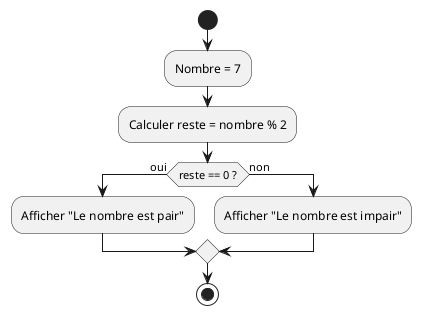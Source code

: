 @startuml
start
:Nombre = 7;
:Calculer reste = nombre % 2;
if (reste == 0 ?) then (oui)
  :Afficher "Le nombre est pair";
else (non)
  :Afficher "Le nombre est impair";
endif
stop
@enduml
